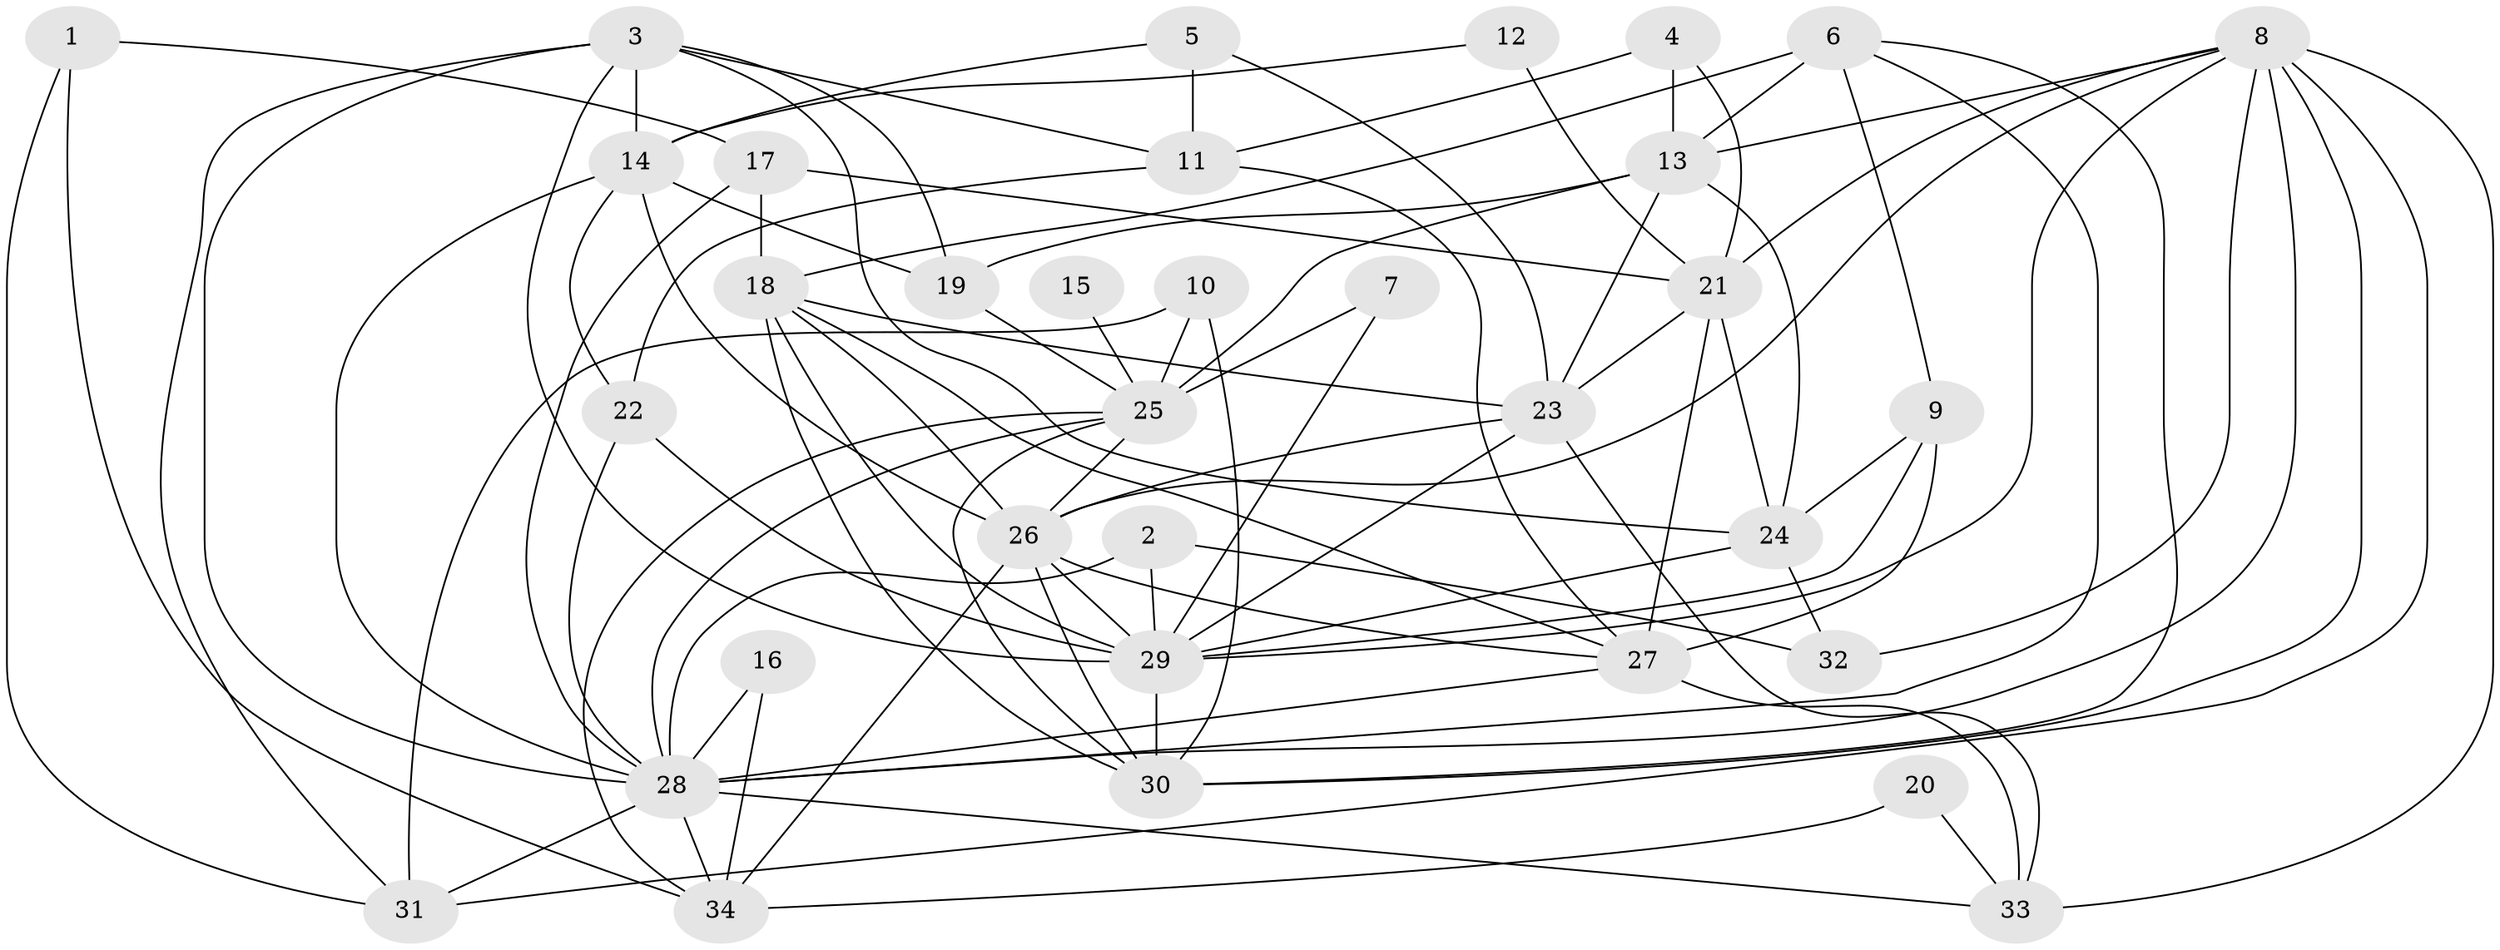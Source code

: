 // original degree distribution, {4: 0.2647058823529412, 3: 0.3235294117647059, 6: 0.08823529411764706, 5: 0.19117647058823528, 7: 0.04411764705882353, 2: 0.08823529411764706}
// Generated by graph-tools (version 1.1) at 2025/26/03/09/25 03:26:18]
// undirected, 34 vertices, 91 edges
graph export_dot {
graph [start="1"]
  node [color=gray90,style=filled];
  1;
  2;
  3;
  4;
  5;
  6;
  7;
  8;
  9;
  10;
  11;
  12;
  13;
  14;
  15;
  16;
  17;
  18;
  19;
  20;
  21;
  22;
  23;
  24;
  25;
  26;
  27;
  28;
  29;
  30;
  31;
  32;
  33;
  34;
  1 -- 17 [weight=1.0];
  1 -- 31 [weight=1.0];
  1 -- 34 [weight=1.0];
  2 -- 28 [weight=2.0];
  2 -- 29 [weight=2.0];
  2 -- 32 [weight=1.0];
  3 -- 11 [weight=1.0];
  3 -- 14 [weight=1.0];
  3 -- 19 [weight=1.0];
  3 -- 24 [weight=1.0];
  3 -- 28 [weight=1.0];
  3 -- 29 [weight=1.0];
  3 -- 31 [weight=1.0];
  4 -- 11 [weight=1.0];
  4 -- 13 [weight=1.0];
  4 -- 21 [weight=1.0];
  5 -- 11 [weight=1.0];
  5 -- 14 [weight=1.0];
  5 -- 23 [weight=1.0];
  6 -- 9 [weight=1.0];
  6 -- 13 [weight=1.0];
  6 -- 18 [weight=1.0];
  6 -- 28 [weight=1.0];
  6 -- 30 [weight=1.0];
  7 -- 25 [weight=1.0];
  7 -- 29 [weight=1.0];
  8 -- 13 [weight=1.0];
  8 -- 21 [weight=1.0];
  8 -- 26 [weight=1.0];
  8 -- 28 [weight=1.0];
  8 -- 29 [weight=1.0];
  8 -- 30 [weight=1.0];
  8 -- 31 [weight=2.0];
  8 -- 32 [weight=1.0];
  8 -- 33 [weight=1.0];
  9 -- 24 [weight=1.0];
  9 -- 27 [weight=3.0];
  9 -- 29 [weight=1.0];
  10 -- 25 [weight=1.0];
  10 -- 30 [weight=1.0];
  10 -- 31 [weight=1.0];
  11 -- 22 [weight=1.0];
  11 -- 27 [weight=1.0];
  12 -- 14 [weight=1.0];
  12 -- 21 [weight=1.0];
  13 -- 19 [weight=1.0];
  13 -- 23 [weight=1.0];
  13 -- 24 [weight=1.0];
  13 -- 25 [weight=1.0];
  14 -- 19 [weight=1.0];
  14 -- 22 [weight=1.0];
  14 -- 26 [weight=2.0];
  14 -- 28 [weight=2.0];
  15 -- 25 [weight=2.0];
  16 -- 28 [weight=1.0];
  16 -- 34 [weight=1.0];
  17 -- 18 [weight=1.0];
  17 -- 21 [weight=1.0];
  17 -- 28 [weight=1.0];
  18 -- 23 [weight=1.0];
  18 -- 26 [weight=1.0];
  18 -- 27 [weight=1.0];
  18 -- 29 [weight=1.0];
  18 -- 30 [weight=1.0];
  19 -- 25 [weight=1.0];
  20 -- 33 [weight=1.0];
  20 -- 34 [weight=1.0];
  21 -- 23 [weight=1.0];
  21 -- 24 [weight=1.0];
  21 -- 27 [weight=2.0];
  22 -- 28 [weight=1.0];
  22 -- 29 [weight=1.0];
  23 -- 26 [weight=1.0];
  23 -- 29 [weight=1.0];
  23 -- 33 [weight=1.0];
  24 -- 29 [weight=1.0];
  24 -- 32 [weight=1.0];
  25 -- 26 [weight=1.0];
  25 -- 28 [weight=1.0];
  25 -- 30 [weight=1.0];
  25 -- 34 [weight=1.0];
  26 -- 27 [weight=1.0];
  26 -- 29 [weight=1.0];
  26 -- 30 [weight=1.0];
  26 -- 34 [weight=1.0];
  27 -- 28 [weight=1.0];
  27 -- 33 [weight=1.0];
  28 -- 31 [weight=1.0];
  28 -- 33 [weight=1.0];
  28 -- 34 [weight=1.0];
  29 -- 30 [weight=1.0];
}
